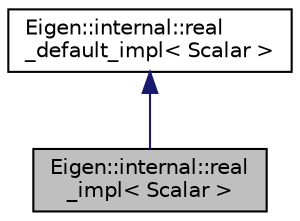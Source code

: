 digraph "Eigen::internal::real_impl&lt; Scalar &gt;"
{
  edge [fontname="Helvetica",fontsize="10",labelfontname="Helvetica",labelfontsize="10"];
  node [fontname="Helvetica",fontsize="10",shape=record];
  Node1 [label="Eigen::internal::real\l_impl\< Scalar \>",height=0.2,width=0.4,color="black", fillcolor="grey75", style="filled", fontcolor="black"];
  Node2 -> Node1 [dir="back",color="midnightblue",fontsize="10",style="solid",fontname="Helvetica"];
  Node2 [label="Eigen::internal::real\l_default_impl\< Scalar \>",height=0.2,width=0.4,color="black", fillcolor="white", style="filled",URL="$struct_eigen_1_1internal_1_1real__default__impl.html"];
}
